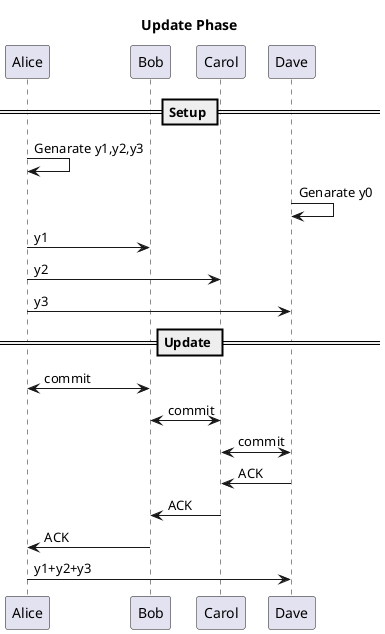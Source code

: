 @startuml
title Update Phase
participant Alice
participant Bob
participant Carol
participant Dave

== Setup ==

Alice -> Alice: Genarate y1,y2,y3
Dave -> Dave: Genarate y0
Alice -> Bob: y1
Alice -> Carol: y2
Alice -> Dave: y3

== Update ==

Alice <-> Bob: commit
Bob <-> Carol: commit
Carol <-> Dave: commit

Dave -> Carol: ACK
Carol -> Bob: ACK
Bob -> Alice: ACK

Alice -> Dave: y1+y2+y3

@enduml

